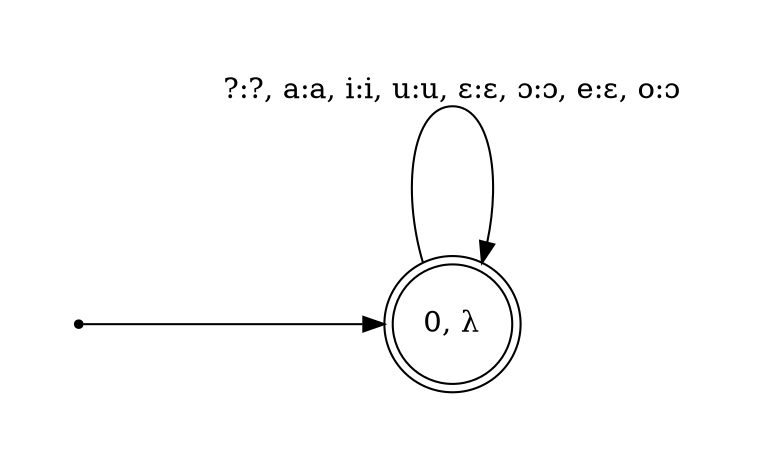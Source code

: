 digraph fst {
	graph [pad="0.5", nodesep="1", ranksep="2"];
	rankdir=LR;
	size="10,10";
	node [shape = point]; start;
	node [shape = doublecircle];
		"0, λ";

	"0, λ" ->	"0, λ" [ label = "?:?, a:a, i:i, u:u, ɛ:ɛ, ɔ:ɔ, e:ɛ, o:ɔ" ];
	start -> "0, λ";
}